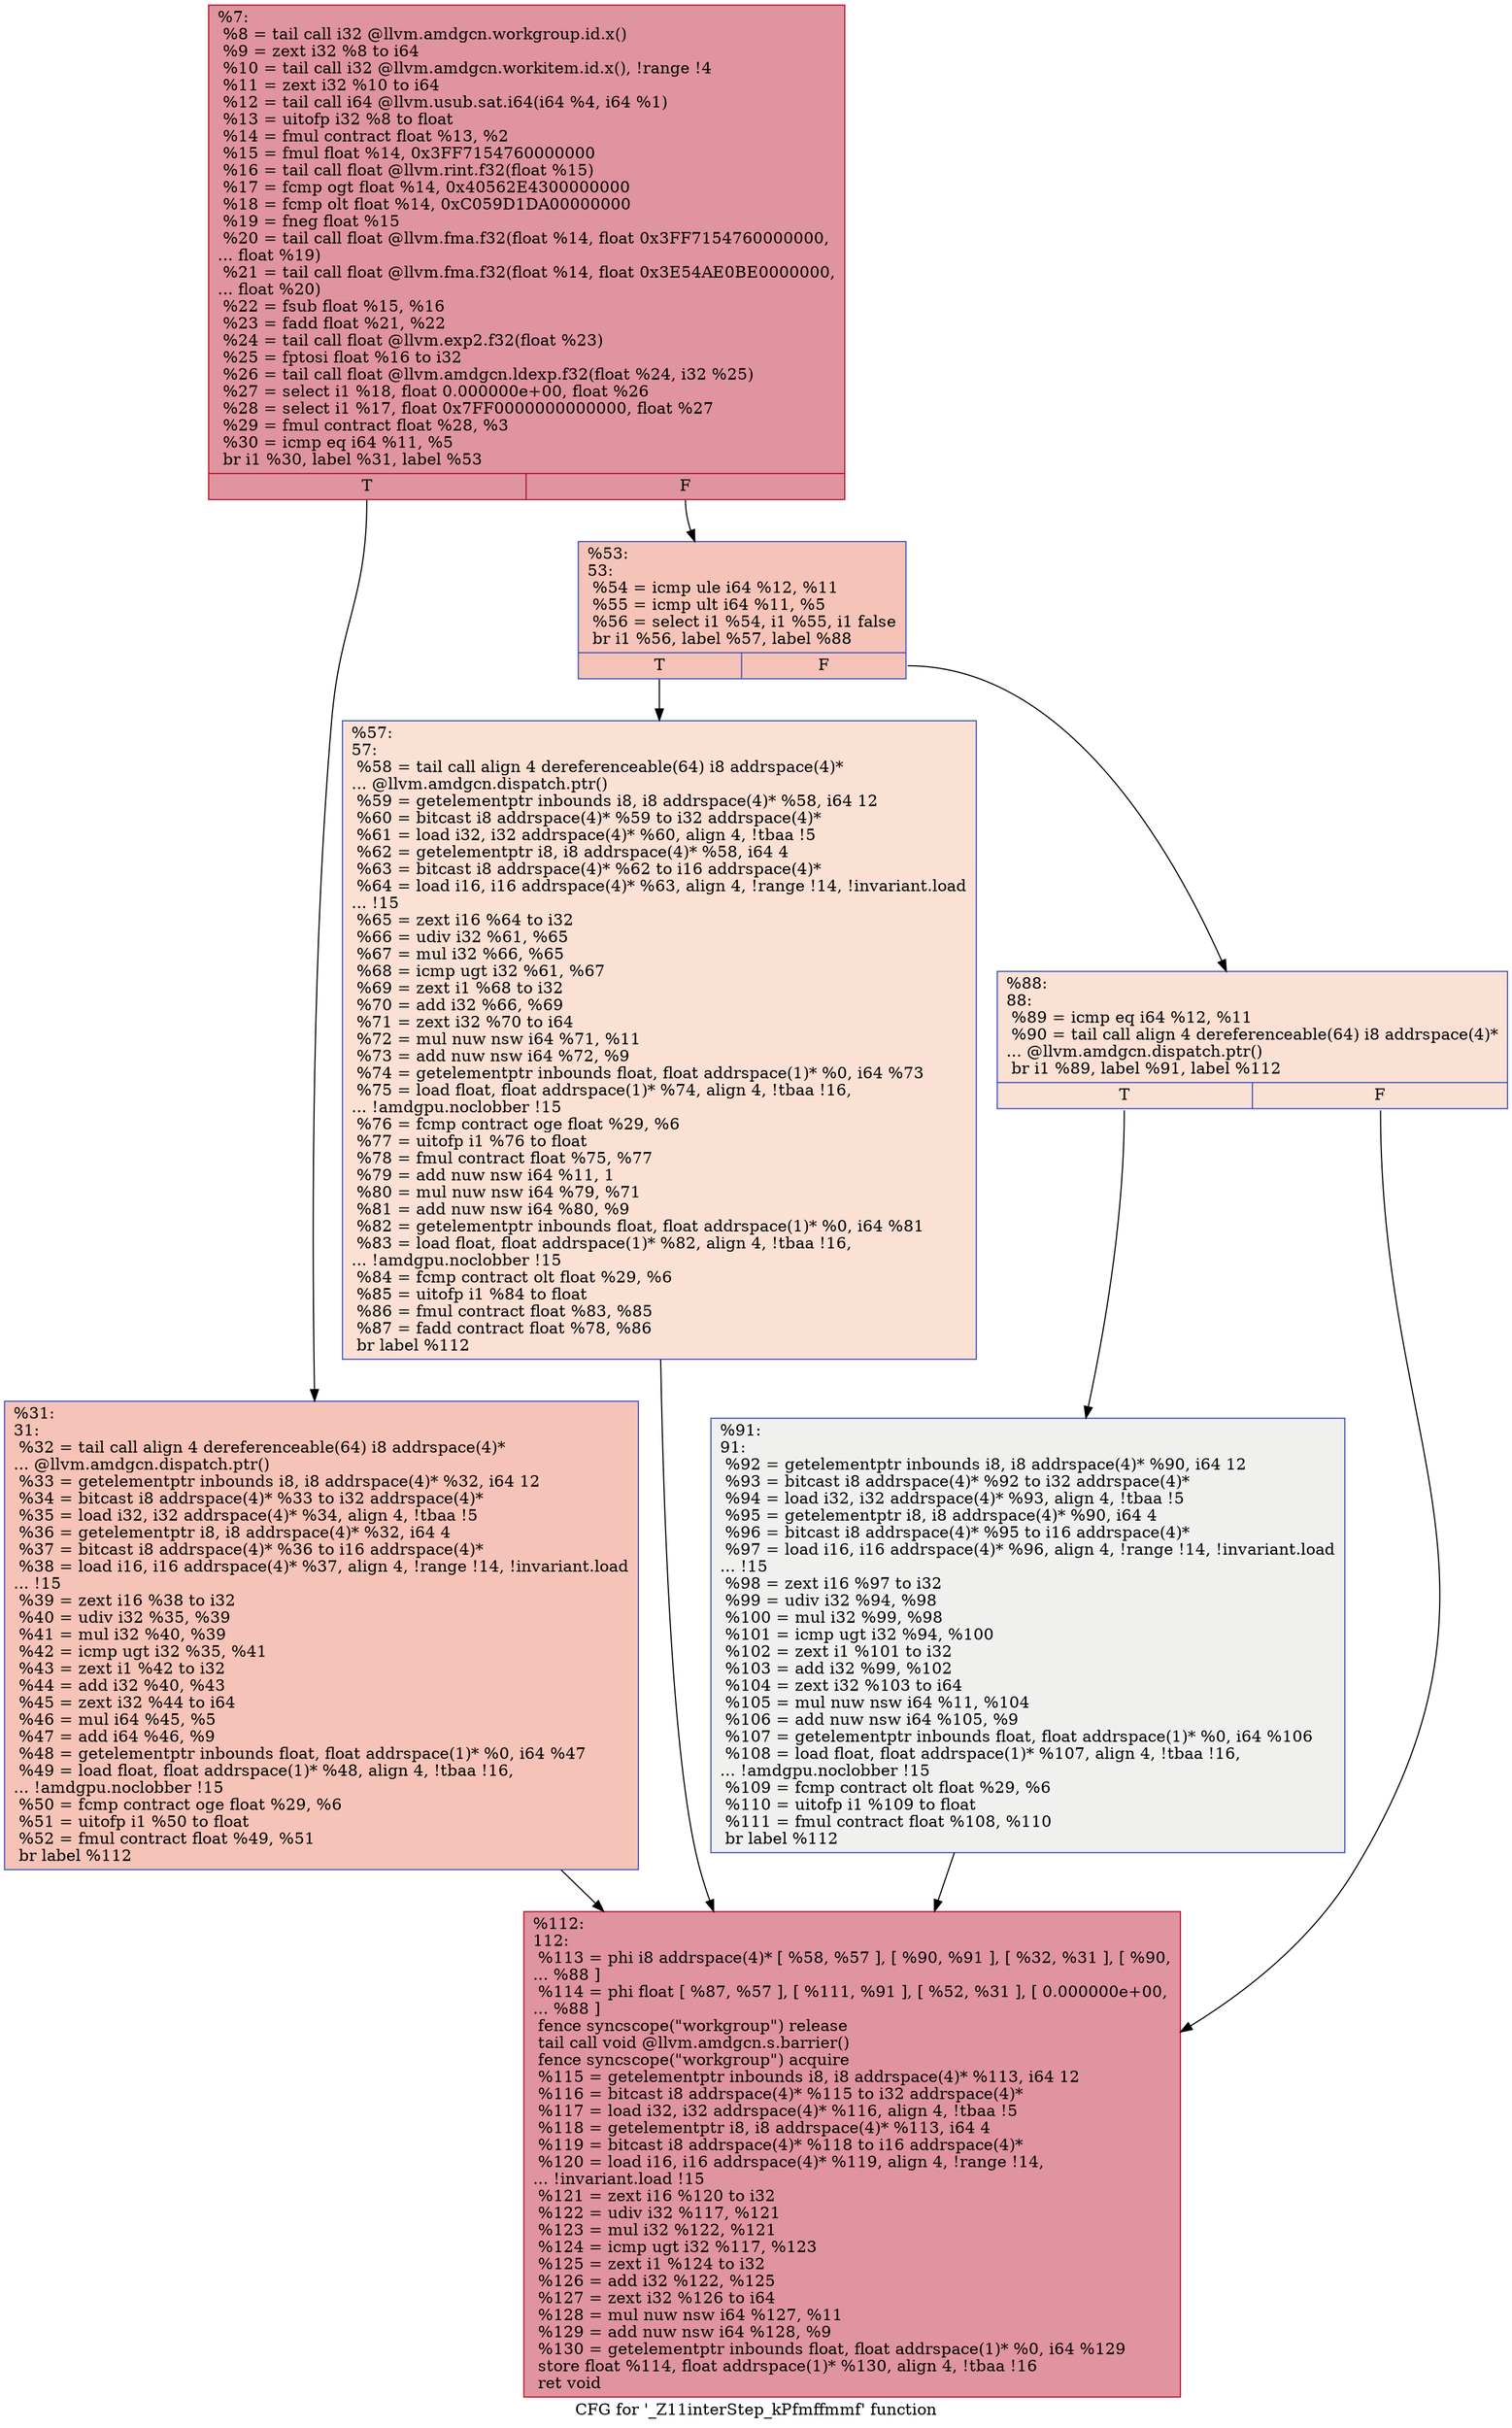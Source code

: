 digraph "CFG for '_Z11interStep_kPfmffmmf' function" {
	label="CFG for '_Z11interStep_kPfmffmmf' function";

	Node0x5a74ab0 [shape=record,color="#b70d28ff", style=filled, fillcolor="#b70d2870",label="{%7:\l  %8 = tail call i32 @llvm.amdgcn.workgroup.id.x()\l  %9 = zext i32 %8 to i64\l  %10 = tail call i32 @llvm.amdgcn.workitem.id.x(), !range !4\l  %11 = zext i32 %10 to i64\l  %12 = tail call i64 @llvm.usub.sat.i64(i64 %4, i64 %1)\l  %13 = uitofp i32 %8 to float\l  %14 = fmul contract float %13, %2\l  %15 = fmul float %14, 0x3FF7154760000000\l  %16 = tail call float @llvm.rint.f32(float %15)\l  %17 = fcmp ogt float %14, 0x40562E4300000000\l  %18 = fcmp olt float %14, 0xC059D1DA00000000\l  %19 = fneg float %15\l  %20 = tail call float @llvm.fma.f32(float %14, float 0x3FF7154760000000,\l... float %19)\l  %21 = tail call float @llvm.fma.f32(float %14, float 0x3E54AE0BE0000000,\l... float %20)\l  %22 = fsub float %15, %16\l  %23 = fadd float %21, %22\l  %24 = tail call float @llvm.exp2.f32(float %23)\l  %25 = fptosi float %16 to i32\l  %26 = tail call float @llvm.amdgcn.ldexp.f32(float %24, i32 %25)\l  %27 = select i1 %18, float 0.000000e+00, float %26\l  %28 = select i1 %17, float 0x7FF0000000000000, float %27\l  %29 = fmul contract float %28, %3\l  %30 = icmp eq i64 %11, %5\l  br i1 %30, label %31, label %53\l|{<s0>T|<s1>F}}"];
	Node0x5a74ab0:s0 -> Node0x5a77ab0;
	Node0x5a74ab0:s1 -> Node0x5a77b40;
	Node0x5a77ab0 [shape=record,color="#3d50c3ff", style=filled, fillcolor="#e8765c70",label="{%31:\l31:                                               \l  %32 = tail call align 4 dereferenceable(64) i8 addrspace(4)*\l... @llvm.amdgcn.dispatch.ptr()\l  %33 = getelementptr inbounds i8, i8 addrspace(4)* %32, i64 12\l  %34 = bitcast i8 addrspace(4)* %33 to i32 addrspace(4)*\l  %35 = load i32, i32 addrspace(4)* %34, align 4, !tbaa !5\l  %36 = getelementptr i8, i8 addrspace(4)* %32, i64 4\l  %37 = bitcast i8 addrspace(4)* %36 to i16 addrspace(4)*\l  %38 = load i16, i16 addrspace(4)* %37, align 4, !range !14, !invariant.load\l... !15\l  %39 = zext i16 %38 to i32\l  %40 = udiv i32 %35, %39\l  %41 = mul i32 %40, %39\l  %42 = icmp ugt i32 %35, %41\l  %43 = zext i1 %42 to i32\l  %44 = add i32 %40, %43\l  %45 = zext i32 %44 to i64\l  %46 = mul i64 %45, %5\l  %47 = add i64 %46, %9\l  %48 = getelementptr inbounds float, float addrspace(1)* %0, i64 %47\l  %49 = load float, float addrspace(1)* %48, align 4, !tbaa !16,\l... !amdgpu.noclobber !15\l  %50 = fcmp contract oge float %29, %6\l  %51 = uitofp i1 %50 to float\l  %52 = fmul contract float %49, %51\l  br label %112\l}"];
	Node0x5a77ab0 -> Node0x5a79ca0;
	Node0x5a77b40 [shape=record,color="#3d50c3ff", style=filled, fillcolor="#e8765c70",label="{%53:\l53:                                               \l  %54 = icmp ule i64 %12, %11\l  %55 = icmp ult i64 %11, %5\l  %56 = select i1 %54, i1 %55, i1 false\l  br i1 %56, label %57, label %88\l|{<s0>T|<s1>F}}"];
	Node0x5a77b40:s0 -> Node0x5a79f70;
	Node0x5a77b40:s1 -> Node0x5a79fc0;
	Node0x5a79f70 [shape=record,color="#3d50c3ff", style=filled, fillcolor="#f7b99e70",label="{%57:\l57:                                               \l  %58 = tail call align 4 dereferenceable(64) i8 addrspace(4)*\l... @llvm.amdgcn.dispatch.ptr()\l  %59 = getelementptr inbounds i8, i8 addrspace(4)* %58, i64 12\l  %60 = bitcast i8 addrspace(4)* %59 to i32 addrspace(4)*\l  %61 = load i32, i32 addrspace(4)* %60, align 4, !tbaa !5\l  %62 = getelementptr i8, i8 addrspace(4)* %58, i64 4\l  %63 = bitcast i8 addrspace(4)* %62 to i16 addrspace(4)*\l  %64 = load i16, i16 addrspace(4)* %63, align 4, !range !14, !invariant.load\l... !15\l  %65 = zext i16 %64 to i32\l  %66 = udiv i32 %61, %65\l  %67 = mul i32 %66, %65\l  %68 = icmp ugt i32 %61, %67\l  %69 = zext i1 %68 to i32\l  %70 = add i32 %66, %69\l  %71 = zext i32 %70 to i64\l  %72 = mul nuw nsw i64 %71, %11\l  %73 = add nuw nsw i64 %72, %9\l  %74 = getelementptr inbounds float, float addrspace(1)* %0, i64 %73\l  %75 = load float, float addrspace(1)* %74, align 4, !tbaa !16,\l... !amdgpu.noclobber !15\l  %76 = fcmp contract oge float %29, %6\l  %77 = uitofp i1 %76 to float\l  %78 = fmul contract float %75, %77\l  %79 = add nuw nsw i64 %11, 1\l  %80 = mul nuw nsw i64 %79, %71\l  %81 = add nuw nsw i64 %80, %9\l  %82 = getelementptr inbounds float, float addrspace(1)* %0, i64 %81\l  %83 = load float, float addrspace(1)* %82, align 4, !tbaa !16,\l... !amdgpu.noclobber !15\l  %84 = fcmp contract olt float %29, %6\l  %85 = uitofp i1 %84 to float\l  %86 = fmul contract float %83, %85\l  %87 = fadd contract float %78, %86\l  br label %112\l}"];
	Node0x5a79f70 -> Node0x5a79ca0;
	Node0x5a79fc0 [shape=record,color="#3d50c3ff", style=filled, fillcolor="#f7b99e70",label="{%88:\l88:                                               \l  %89 = icmp eq i64 %12, %11\l  %90 = tail call align 4 dereferenceable(64) i8 addrspace(4)*\l... @llvm.amdgcn.dispatch.ptr()\l  br i1 %89, label %91, label %112\l|{<s0>T|<s1>F}}"];
	Node0x5a79fc0:s0 -> Node0x5a7c800;
	Node0x5a79fc0:s1 -> Node0x5a79ca0;
	Node0x5a7c800 [shape=record,color="#3d50c3ff", style=filled, fillcolor="#dedcdb70",label="{%91:\l91:                                               \l  %92 = getelementptr inbounds i8, i8 addrspace(4)* %90, i64 12\l  %93 = bitcast i8 addrspace(4)* %92 to i32 addrspace(4)*\l  %94 = load i32, i32 addrspace(4)* %93, align 4, !tbaa !5\l  %95 = getelementptr i8, i8 addrspace(4)* %90, i64 4\l  %96 = bitcast i8 addrspace(4)* %95 to i16 addrspace(4)*\l  %97 = load i16, i16 addrspace(4)* %96, align 4, !range !14, !invariant.load\l... !15\l  %98 = zext i16 %97 to i32\l  %99 = udiv i32 %94, %98\l  %100 = mul i32 %99, %98\l  %101 = icmp ugt i32 %94, %100\l  %102 = zext i1 %101 to i32\l  %103 = add i32 %99, %102\l  %104 = zext i32 %103 to i64\l  %105 = mul nuw nsw i64 %11, %104\l  %106 = add nuw nsw i64 %105, %9\l  %107 = getelementptr inbounds float, float addrspace(1)* %0, i64 %106\l  %108 = load float, float addrspace(1)* %107, align 4, !tbaa !16,\l... !amdgpu.noclobber !15\l  %109 = fcmp contract olt float %29, %6\l  %110 = uitofp i1 %109 to float\l  %111 = fmul contract float %108, %110\l  br label %112\l}"];
	Node0x5a7c800 -> Node0x5a79ca0;
	Node0x5a79ca0 [shape=record,color="#b70d28ff", style=filled, fillcolor="#b70d2870",label="{%112:\l112:                                              \l  %113 = phi i8 addrspace(4)* [ %58, %57 ], [ %90, %91 ], [ %32, %31 ], [ %90,\l... %88 ]\l  %114 = phi float [ %87, %57 ], [ %111, %91 ], [ %52, %31 ], [ 0.000000e+00,\l... %88 ]\l  fence syncscope(\"workgroup\") release\l  tail call void @llvm.amdgcn.s.barrier()\l  fence syncscope(\"workgroup\") acquire\l  %115 = getelementptr inbounds i8, i8 addrspace(4)* %113, i64 12\l  %116 = bitcast i8 addrspace(4)* %115 to i32 addrspace(4)*\l  %117 = load i32, i32 addrspace(4)* %116, align 4, !tbaa !5\l  %118 = getelementptr i8, i8 addrspace(4)* %113, i64 4\l  %119 = bitcast i8 addrspace(4)* %118 to i16 addrspace(4)*\l  %120 = load i16, i16 addrspace(4)* %119, align 4, !range !14,\l... !invariant.load !15\l  %121 = zext i16 %120 to i32\l  %122 = udiv i32 %117, %121\l  %123 = mul i32 %122, %121\l  %124 = icmp ugt i32 %117, %123\l  %125 = zext i1 %124 to i32\l  %126 = add i32 %122, %125\l  %127 = zext i32 %126 to i64\l  %128 = mul nuw nsw i64 %127, %11\l  %129 = add nuw nsw i64 %128, %9\l  %130 = getelementptr inbounds float, float addrspace(1)* %0, i64 %129\l  store float %114, float addrspace(1)* %130, align 4, !tbaa !16\l  ret void\l}"];
}
